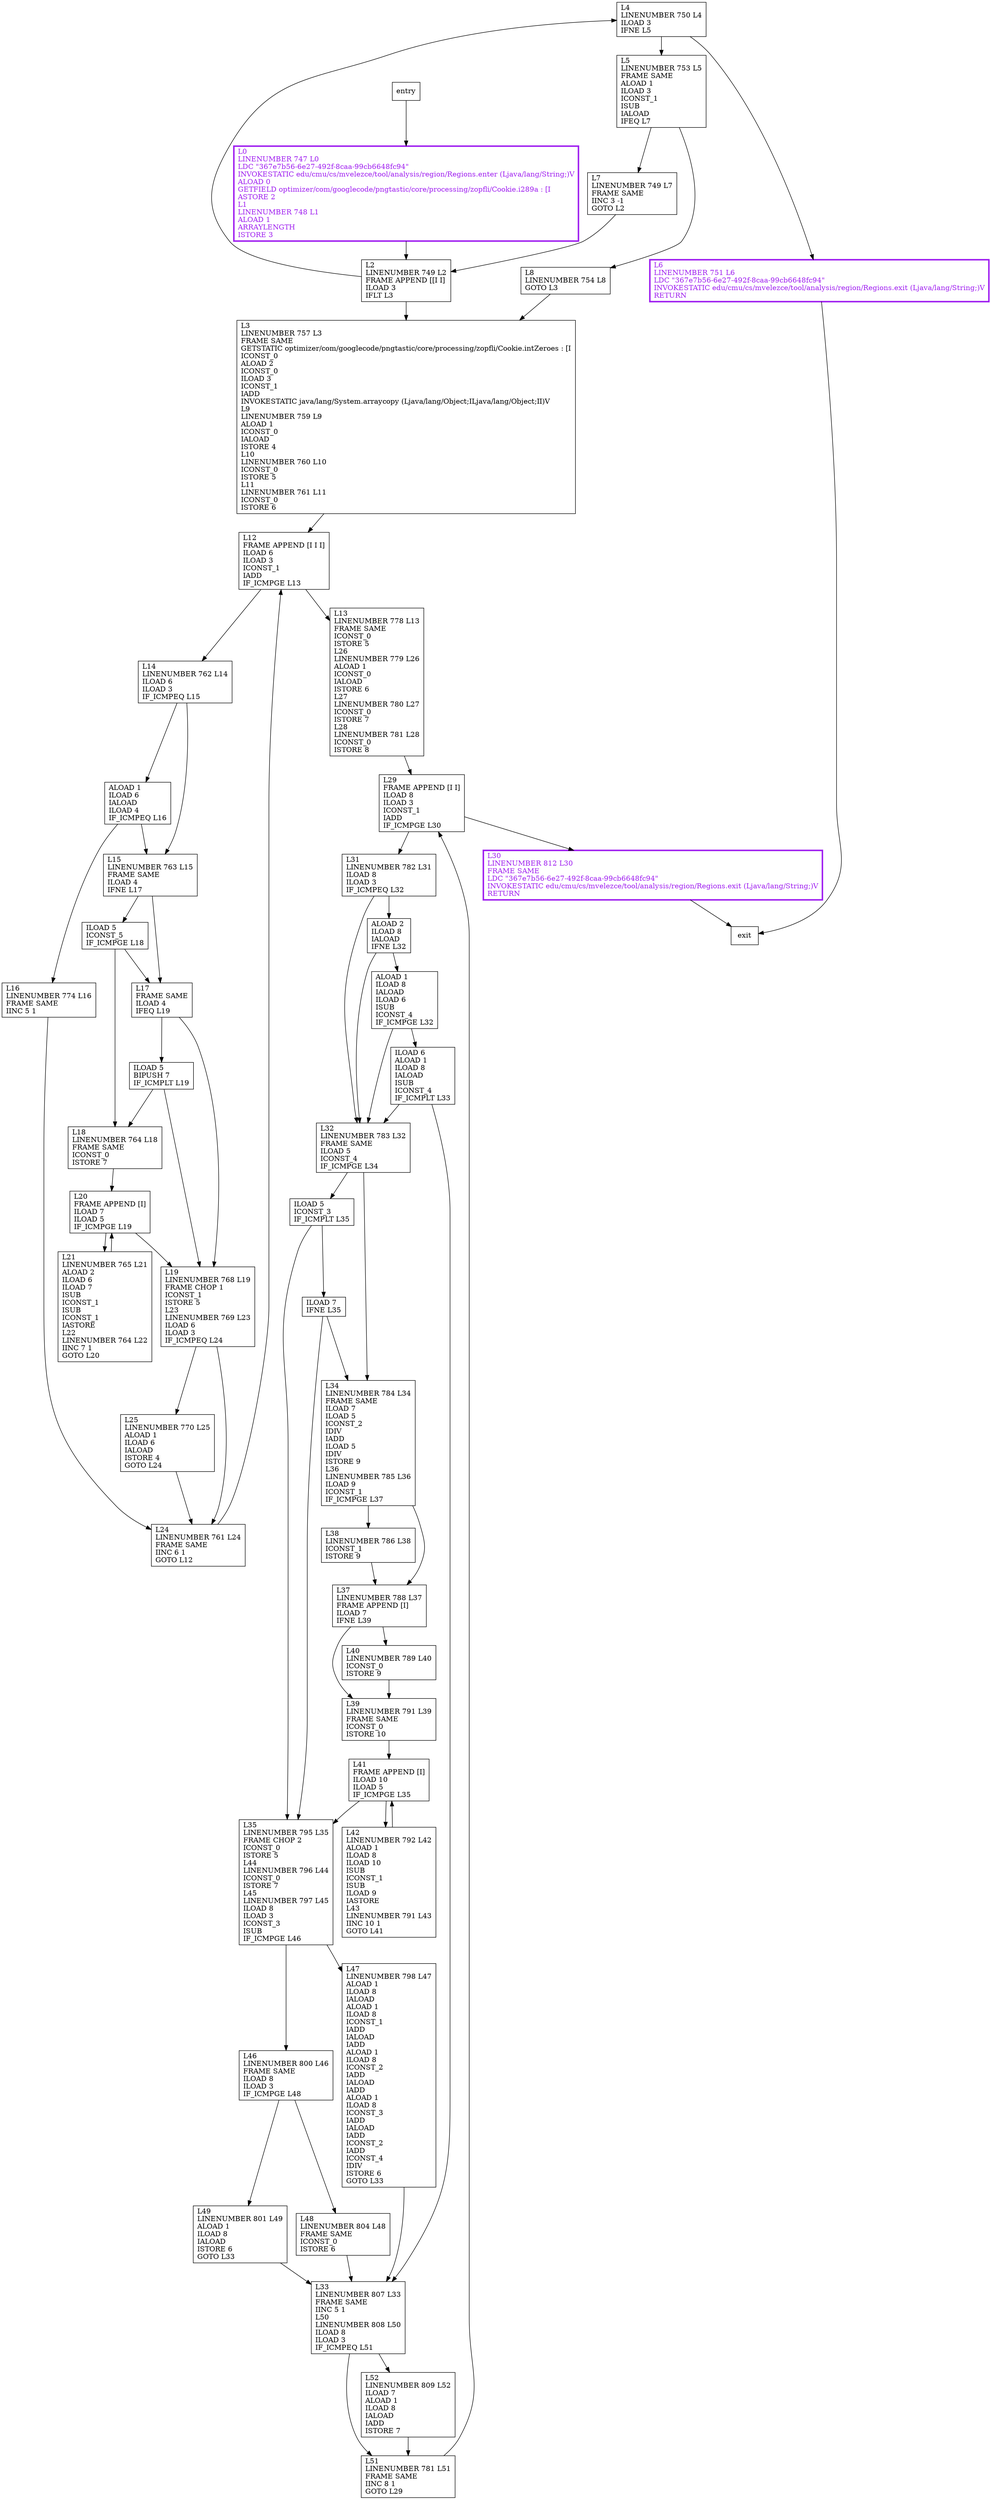 digraph optimizeHuffmanForRle {
node [shape=record];
1252004915 [label="L3\lLINENUMBER 757 L3\lFRAME SAME\lGETSTATIC optimizer/com/googlecode/pngtastic/core/processing/zopfli/Cookie.intZeroes : [I\lICONST_0\lALOAD 2\lICONST_0\lILOAD 3\lICONST_1\lIADD\lINVOKESTATIC java/lang/System.arraycopy (Ljava/lang/Object;ILjava/lang/Object;II)V\lL9\lLINENUMBER 759 L9\lALOAD 1\lICONST_0\lIALOAD\lISTORE 4\lL10\lLINENUMBER 760 L10\lICONST_0\lISTORE 5\lL11\lLINENUMBER 761 L11\lICONST_0\lISTORE 6\l"];
212113887 [label="L52\lLINENUMBER 809 L52\lILOAD 7\lALOAD 1\lILOAD 8\lIALOAD\lIADD\lISTORE 7\l"];
247349236 [label="L12\lFRAME APPEND [I I I]\lILOAD 6\lILOAD 3\lICONST_1\lIADD\lIF_ICMPGE L13\l"];
1890066409 [label="L32\lLINENUMBER 783 L32\lFRAME SAME\lILOAD 5\lICONST_4\lIF_ICMPGE L34\l"];
350787637 [label="L38\lLINENUMBER 786 L38\lICONST_1\lISTORE 9\l"];
2054660919 [label="L20\lFRAME APPEND [I]\lILOAD 7\lILOAD 5\lIF_ICMPGE L19\l"];
182409823 [label="L41\lFRAME APPEND [I]\lILOAD 10\lILOAD 5\lIF_ICMPGE L35\l"];
1091789140 [label="L39\lLINENUMBER 791 L39\lFRAME SAME\lICONST_0\lISTORE 10\l"];
593722536 [label="L51\lLINENUMBER 781 L51\lFRAME SAME\lIINC 8 1\lGOTO L29\l"];
590913304 [label="L31\lLINENUMBER 782 L31\lILOAD 8\lILOAD 3\lIF_ICMPEQ L32\l"];
373565452 [label="L19\lLINENUMBER 768 L19\lFRAME CHOP 1\lICONST_1\lISTORE 5\lL23\lLINENUMBER 769 L23\lILOAD 6\lILOAD 3\lIF_ICMPEQ L24\l"];
242657895 [label="L0\lLINENUMBER 747 L0\lLDC \"367e7b56-6e27-492f-8caa-99cb6648fc94\"\lINVOKESTATIC edu/cmu/cs/mvelezce/tool/analysis/region/Regions.enter (Ljava/lang/String;)V\lALOAD 0\lGETFIELD optimizer/com/googlecode/pngtastic/core/processing/zopfli/Cookie.i289a : [I\lASTORE 2\lL1\lLINENUMBER 748 L1\lALOAD 1\lARRAYLENGTH\lISTORE 3\l"];
1221323617 [label="L21\lLINENUMBER 765 L21\lALOAD 2\lILOAD 6\lILOAD 7\lISUB\lICONST_1\lISUB\lICONST_1\lIASTORE\lL22\lLINENUMBER 764 L22\lIINC 7 1\lGOTO L20\l"];
253157271 [label="ALOAD 2\lILOAD 8\lIALOAD\lIFNE L32\l"];
1739212496 [label="L48\lLINENUMBER 804 L48\lFRAME SAME\lICONST_0\lISTORE 6\l"];
1237552569 [label="L35\lLINENUMBER 795 L35\lFRAME CHOP 2\lICONST_0\lISTORE 5\lL44\lLINENUMBER 796 L44\lICONST_0\lISTORE 7\lL45\lLINENUMBER 797 L45\lILOAD 8\lILOAD 3\lICONST_3\lISUB\lIF_ICMPGE L46\l"];
1000892717 [label="ILOAD 5\lICONST_3\lIF_ICMPLT L35\l"];
262412690 [label="L47\lLINENUMBER 798 L47\lALOAD 1\lILOAD 8\lIALOAD\lALOAD 1\lILOAD 8\lICONST_1\lIADD\lIALOAD\lIADD\lALOAD 1\lILOAD 8\lICONST_2\lIADD\lIALOAD\lIADD\lALOAD 1\lILOAD 8\lICONST_3\lIADD\lIALOAD\lIADD\lICONST_2\lIADD\lICONST_4\lIDIV\lISTORE 6\lGOTO L33\l"];
1512462366 [label="L42\lLINENUMBER 792 L42\lALOAD 1\lILOAD 8\lILOAD 10\lISUB\lICONST_1\lISUB\lILOAD 9\lIASTORE\lL43\lLINENUMBER 791 L43\lIINC 10 1\lGOTO L41\l"];
1242810187 [label="ILOAD 5\lBIPUSH 7\lIF_ICMPLT L19\l"];
798564573 [label="L7\lLINENUMBER 749 L7\lFRAME SAME\lIINC 3 -1\lGOTO L2\l"];
861529428 [label="ILOAD 7\lIFNE L35\l"];
964476665 [label="L17\lFRAME SAME\lILOAD 4\lIFEQ L19\l"];
1033654119 [label="L40\lLINENUMBER 789 L40\lICONST_0\lISTORE 9\l"];
1216307045 [label="L16\lLINENUMBER 774 L16\lFRAME SAME\lIINC 5 1\l"];
391636440 [label="L49\lLINENUMBER 801 L49\lALOAD 1\lILOAD 8\lIALOAD\lISTORE 6\lGOTO L33\l"];
235524053 [label="L4\lLINENUMBER 750 L4\lILOAD 3\lIFNE L5\l"];
2083168841 [label="ALOAD 1\lILOAD 8\lIALOAD\lILOAD 6\lISUB\lICONST_4\lIF_ICMPGE L32\l"];
1827763591 [label="L37\lLINENUMBER 788 L37\lFRAME APPEND [I]\lILOAD 7\lIFNE L39\l"];
1304748093 [label="L24\lLINENUMBER 761 L24\lFRAME SAME\lIINC 6 1\lGOTO L12\l"];
1509559596 [label="L15\lLINENUMBER 763 L15\lFRAME SAME\lILOAD 4\lIFNE L17\l"];
423186257 [label="L25\lLINENUMBER 770 L25\lALOAD 1\lILOAD 6\lIALOAD\lISTORE 4\lGOTO L24\l"];
957207133 [label="L29\lFRAME APPEND [I I]\lILOAD 8\lILOAD 3\lICONST_1\lIADD\lIF_ICMPGE L30\l"];
1226263311 [label="L30\lLINENUMBER 812 L30\lFRAME SAME\lLDC \"367e7b56-6e27-492f-8caa-99cb6648fc94\"\lINVOKESTATIC edu/cmu/cs/mvelezce/tool/analysis/region/Regions.exit (Ljava/lang/String;)V\lRETURN\l"];
363865605 [label="ALOAD 1\lILOAD 6\lIALOAD\lILOAD 4\lIF_ICMPEQ L16\l"];
1590431204 [label="L5\lLINENUMBER 753 L5\lFRAME SAME\lALOAD 1\lILOAD 3\lICONST_1\lISUB\lIALOAD\lIFEQ L7\l"];
1352434577 [label="L46\lLINENUMBER 800 L46\lFRAME SAME\lILOAD 8\lILOAD 3\lIF_ICMPGE L48\l"];
564105663 [label="L13\lLINENUMBER 778 L13\lFRAME SAME\lICONST_0\lISTORE 5\lL26\lLINENUMBER 779 L26\lALOAD 1\lICONST_0\lIALOAD\lISTORE 6\lL27\lLINENUMBER 780 L27\lICONST_0\lISTORE 7\lL28\lLINENUMBER 781 L28\lICONST_0\lISTORE 8\l"];
1699918280 [label="L6\lLINENUMBER 751 L6\lLDC \"367e7b56-6e27-492f-8caa-99cb6648fc94\"\lINVOKESTATIC edu/cmu/cs/mvelezce/tool/analysis/region/Regions.exit (Ljava/lang/String;)V\lRETURN\l"];
1206305433 [label="L14\lLINENUMBER 762 L14\lILOAD 6\lILOAD 3\lIF_ICMPEQ L15\l"];
453849739 [label="ILOAD 6\lALOAD 1\lILOAD 8\lIALOAD\lISUB\lICONST_4\lIF_ICMPLT L33\l"];
736764244 [label="L33\lLINENUMBER 807 L33\lFRAME SAME\lIINC 5 1\lL50\lLINENUMBER 808 L50\lILOAD 8\lILOAD 3\lIF_ICMPEQ L51\l"];
619892608 [label="L18\lLINENUMBER 764 L18\lFRAME SAME\lICONST_0\lISTORE 7\l"];
1362343584 [label="L2\lLINENUMBER 749 L2\lFRAME APPEND [[I I]\lILOAD 3\lIFLT L3\l"];
820397975 [label="ILOAD 5\lICONST_5\lIF_ICMPGE L18\l"];
314157529 [label="L34\lLINENUMBER 784 L34\lFRAME SAME\lILOAD 7\lILOAD 5\lICONST_2\lIDIV\lIADD\lILOAD 5\lIDIV\lISTORE 9\lL36\lLINENUMBER 785 L36\lILOAD 9\lICONST_1\lIF_ICMPGE L37\l"];
1873687964 [label="L8\lLINENUMBER 754 L8\lGOTO L3\l"];
entry;
exit;
212113887 -> 593722536;
247349236 -> 564105663;
247349236 -> 1206305433;
1890066409 -> 1000892717;
1890066409 -> 314157529;
350787637 -> 1827763591;
2054660919 -> 1221323617;
2054660919 -> 373565452;
182409823 -> 1237552569;
182409823 -> 1512462366;
1091789140 -> 182409823;
590913304 -> 253157271;
590913304 -> 1890066409;
242657895 -> 1362343584;
1221323617 -> 2054660919;
253157271 -> 1890066409;
253157271 -> 2083168841;
262412690 -> 736764244;
1242810187 -> 619892608;
1242810187 -> 373565452;
861529428 -> 1237552569;
861529428 -> 314157529;
964476665 -> 1242810187;
964476665 -> 373565452;
1216307045 -> 1304748093;
391636440 -> 736764244;
entry -> 242657895;
423186257 -> 1304748093;
957207133 -> 1226263311;
957207133 -> 590913304;
363865605 -> 1216307045;
363865605 -> 1509559596;
1699918280 -> exit;
1206305433 -> 363865605;
1206305433 -> 1509559596;
453849739 -> 1890066409;
453849739 -> 736764244;
736764244 -> 212113887;
736764244 -> 593722536;
619892608 -> 2054660919;
1362343584 -> 1252004915;
1362343584 -> 235524053;
1252004915 -> 247349236;
593722536 -> 957207133;
373565452 -> 423186257;
373565452 -> 1304748093;
1739212496 -> 736764244;
1237552569 -> 1352434577;
1237552569 -> 262412690;
1000892717 -> 861529428;
1000892717 -> 1237552569;
1512462366 -> 182409823;
798564573 -> 1362343584;
1033654119 -> 1091789140;
235524053 -> 1590431204;
235524053 -> 1699918280;
2083168841 -> 1890066409;
2083168841 -> 453849739;
1827763591 -> 1033654119;
1827763591 -> 1091789140;
1304748093 -> 247349236;
1509559596 -> 964476665;
1509559596 -> 820397975;
1226263311 -> exit;
1590431204 -> 798564573;
1590431204 -> 1873687964;
1352434577 -> 391636440;
1352434577 -> 1739212496;
564105663 -> 957207133;
820397975 -> 964476665;
820397975 -> 619892608;
314157529 -> 1827763591;
314157529 -> 350787637;
1873687964 -> 1252004915;
242657895[fontcolor="purple", penwidth=3, color="purple"];
1226263311[fontcolor="purple", penwidth=3, color="purple"];
1699918280[fontcolor="purple", penwidth=3, color="purple"];
}
